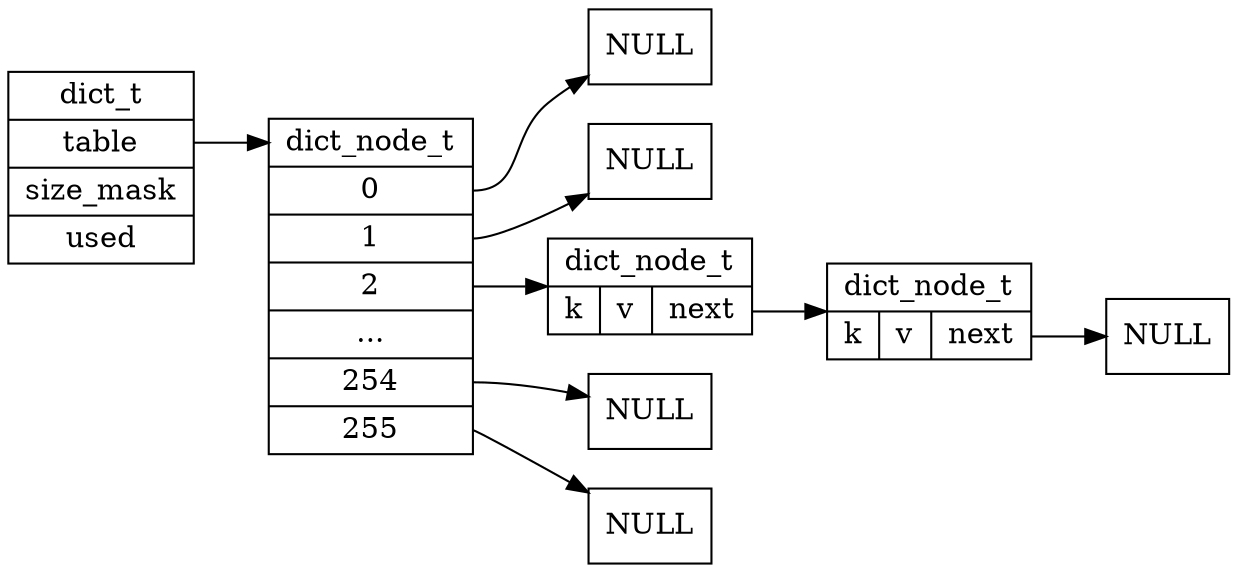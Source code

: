 digraph structs {
  rankdir=LR
  node [shape=record];
  struct1 [label="<f0> dict_t|<f1> table|<f2> size_mask|<f3> used"];
  struct2 [label="<f0> dict_node_t|<f1> 0|<f2> 1|<f3> 2|<f4> ...|<f5> 254|<f6> 255"];
  struct3 [label="NULL"]
  struct4 [label="NULL"]
  struct5 [label="NULL"]
  struct6 [label="NULL"]
  struct7[label="<f0> dict_node_t| { k | v | <next>next }"]
  struct8[label="<f0> dict_node_t| { k | v | <next>next }"]
  struct9 [label="NULL"]

  struct1:f1 -> struct2:f0;
  struct2:f1 -> struct3;
  struct2:f2 -> struct4;
  struct2:f5 -> struct5;
  struct2:f6 -> struct6;

  struct2:f3 -> struct7;
  struct7:next -> struct8;
  struct8:next -> struct9;
}
